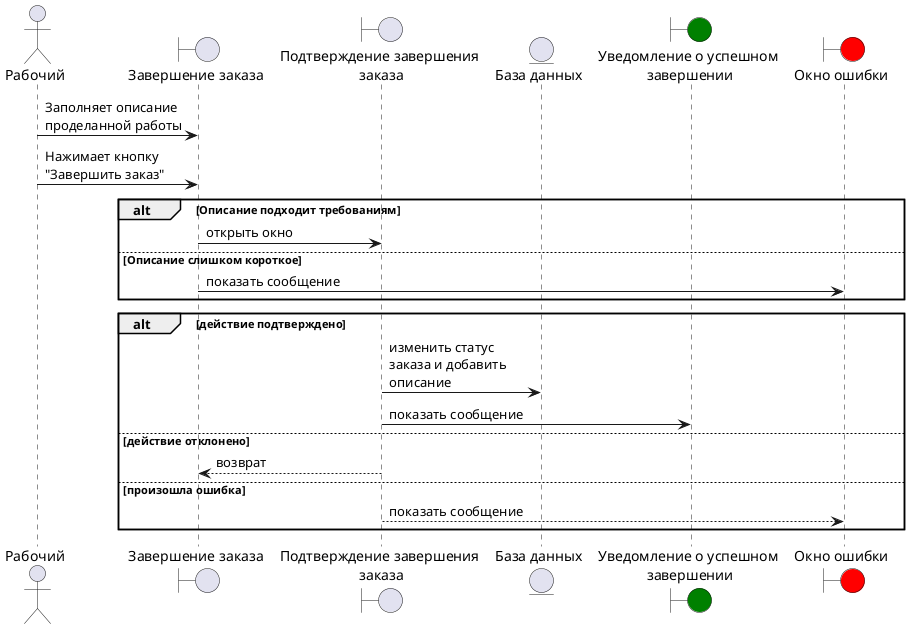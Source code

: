 @startuml complete_order_sequence

actor Рабочий as worker

boundary "Завершение заказа" as close_order_screen
boundary "Подтверждение завершения\n заказа" as confirm_close_order_screen
entity "База данных" as db
boundary "Уведомление о успешном\n завершении" as close_info_screen #green
boundary "Окно ошибки" as error_screen #red

worker -> close_order_screen : Заполняет описание\nпроделанной работы
worker -> close_order_screen : Нажимает кнопку\n"Завершить заказ"
alt Описание подходит требованиям
close_order_screen -> confirm_close_order_screen : открыть окно
else Описание слишком короткое
close_order_screen -> error_screen : показать сообщение
end
alt действие подтверждено
  confirm_close_order_screen -> db : изменить статус\nзаказа и добавить\nописание
  confirm_close_order_screen -> close_info_screen : показать сообщение
else действие отклонено
  confirm_close_order_screen --> close_order_screen : возврат
else произошла ошибка
  confirm_close_order_screen --> error_screen : показать сообщение
end

@enduml